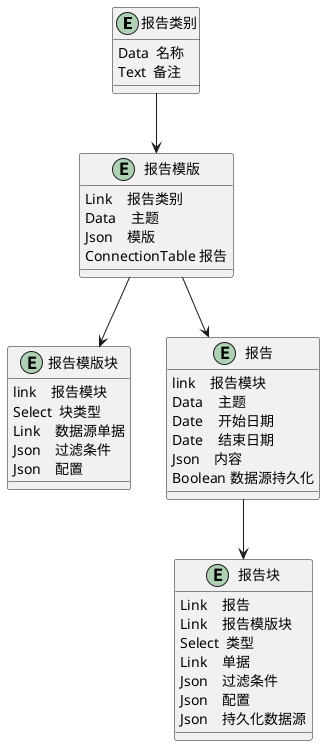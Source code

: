 @startuml

entity 报告类别 {
  Data  名称
  Text  备注
}

entity 报告模版 {
  Link    报告类别
  Data    主题
  Json    模版
  ConnectionTable 报告
}

entity 报告模版块 {
  link    报告模块
  Select  块类型
  Link    数据源单据
  Json    过滤条件
  Json    配置
}

entity 报告 {
  link    报告模块
  Data    主题
  Date    开始日期
  Date    结束日期
  Json    内容
  Boolean 数据源持久化
}

entity 报告块 {
  Link    报告
  Link    报告模版块
  Select  类型
  Link    单据
  Json    过滤条件
  Json    配置
  Json    持久化数据源
}

报告类别 --> 报告模版

报告模版 --> 报告

报告模版 --> 报告模版块

报告 --> 报告块

' /app/tianjy-report-page?mode=:value&name=:name
' mode: ['template','report']
@enduml